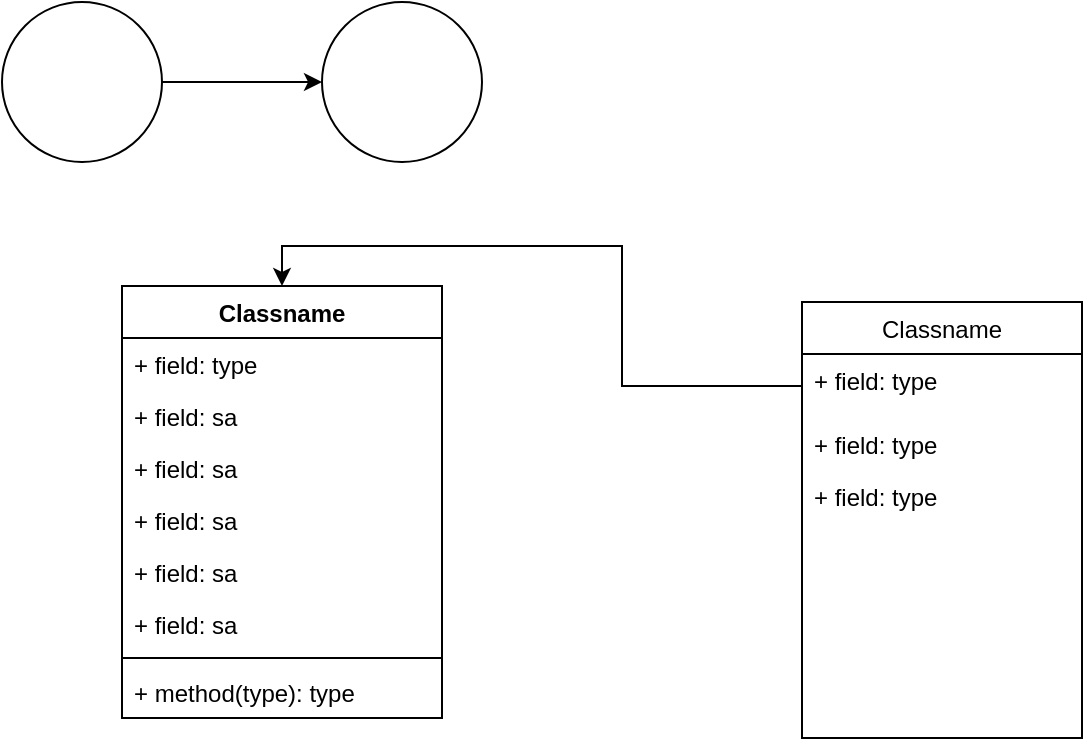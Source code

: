 <mxfile version="14.5.8" type="github"><diagram id="VpRLlzGfRksnlSnpdyNw" name="Page-1"><mxGraphModel dx="926" dy="216" grid="1" gridSize="10" guides="1" tooltips="1" connect="1" arrows="1" fold="1" page="1" pageScale="1" pageWidth="1169" pageHeight="827" math="0" shadow="0"><root><mxCell id="0"/><mxCell id="1" parent="0"/><mxCell id="K7uDoS3E1g_M03ro8jAB-2" value="Classname" style="swimlane;fontStyle=0;childLayout=stackLayout;horizontal=1;startSize=26;fillColor=none;horizontalStack=0;resizeParent=1;resizeParentMax=0;resizeLast=0;collapsible=1;marginBottom=0;" vertex="1" parent="1"><mxGeometry x="570" y="358" width="140" height="218" as="geometry"/></mxCell><mxCell id="K7uDoS3E1g_M03ro8jAB-5" value="+ field: type" style="text;strokeColor=none;fillColor=none;align=left;verticalAlign=top;spacingLeft=4;spacingRight=4;overflow=hidden;rotatable=0;points=[[0,0.5],[1,0.5]];portConstraint=eastwest;" vertex="1" parent="K7uDoS3E1g_M03ro8jAB-2"><mxGeometry y="26" width="140" height="32" as="geometry"/></mxCell><mxCell id="K7uDoS3E1g_M03ro8jAB-4" value="+ field: type" style="text;strokeColor=none;fillColor=none;align=left;verticalAlign=top;spacingLeft=4;spacingRight=4;overflow=hidden;rotatable=0;points=[[0,0.5],[1,0.5]];portConstraint=eastwest;" vertex="1" parent="K7uDoS3E1g_M03ro8jAB-2"><mxGeometry y="58" width="140" height="26" as="geometry"/></mxCell><mxCell id="K7uDoS3E1g_M03ro8jAB-3" value="+ field: type" style="text;strokeColor=none;fillColor=none;align=left;verticalAlign=top;spacingLeft=4;spacingRight=4;overflow=hidden;rotatable=0;points=[[0,0.5],[1,0.5]];portConstraint=eastwest;" vertex="1" parent="K7uDoS3E1g_M03ro8jAB-2"><mxGeometry y="84" width="140" height="134" as="geometry"/></mxCell><mxCell id="K7uDoS3E1g_M03ro8jAB-6" value="Classname" style="swimlane;fontStyle=1;align=center;verticalAlign=top;childLayout=stackLayout;horizontal=1;startSize=26;horizontalStack=0;resizeParent=1;resizeParentMax=0;resizeLast=0;collapsible=1;marginBottom=0;" vertex="1" parent="1"><mxGeometry x="230" y="350" width="160" height="216" as="geometry"><mxRectangle x="340" y="324" width="100" height="26" as="alternateBounds"/></mxGeometry></mxCell><mxCell id="K7uDoS3E1g_M03ro8jAB-7" value="+ field: type" style="text;strokeColor=none;fillColor=none;align=left;verticalAlign=top;spacingLeft=4;spacingRight=4;overflow=hidden;rotatable=0;points=[[0,0.5],[1,0.5]];portConstraint=eastwest;" vertex="1" parent="K7uDoS3E1g_M03ro8jAB-6"><mxGeometry y="26" width="160" height="26" as="geometry"/></mxCell><mxCell id="K7uDoS3E1g_M03ro8jAB-10" value="+ field: sa&#10;" style="text;strokeColor=none;fillColor=none;align=left;verticalAlign=top;spacingLeft=4;spacingRight=4;overflow=hidden;rotatable=0;points=[[0,0.5],[1,0.5]];portConstraint=eastwest;" vertex="1" parent="K7uDoS3E1g_M03ro8jAB-6"><mxGeometry y="52" width="160" height="26" as="geometry"/></mxCell><mxCell id="K7uDoS3E1g_M03ro8jAB-11" value="+ field: sa&#10;" style="text;strokeColor=none;fillColor=none;align=left;verticalAlign=top;spacingLeft=4;spacingRight=4;overflow=hidden;rotatable=0;points=[[0,0.5],[1,0.5]];portConstraint=eastwest;" vertex="1" parent="K7uDoS3E1g_M03ro8jAB-6"><mxGeometry y="78" width="160" height="26" as="geometry"/></mxCell><mxCell id="K7uDoS3E1g_M03ro8jAB-12" value="+ field: sa&#10;" style="text;strokeColor=none;fillColor=none;align=left;verticalAlign=top;spacingLeft=4;spacingRight=4;overflow=hidden;rotatable=0;points=[[0,0.5],[1,0.5]];portConstraint=eastwest;" vertex="1" parent="K7uDoS3E1g_M03ro8jAB-6"><mxGeometry y="104" width="160" height="26" as="geometry"/></mxCell><mxCell id="K7uDoS3E1g_M03ro8jAB-13" value="+ field: sa&#10;" style="text;strokeColor=none;fillColor=none;align=left;verticalAlign=top;spacingLeft=4;spacingRight=4;overflow=hidden;rotatable=0;points=[[0,0.5],[1,0.5]];portConstraint=eastwest;" vertex="1" parent="K7uDoS3E1g_M03ro8jAB-6"><mxGeometry y="130" width="160" height="26" as="geometry"/></mxCell><mxCell id="K7uDoS3E1g_M03ro8jAB-14" value="+ field: sa&#10;" style="text;strokeColor=none;fillColor=none;align=left;verticalAlign=top;spacingLeft=4;spacingRight=4;overflow=hidden;rotatable=0;points=[[0,0.5],[1,0.5]];portConstraint=eastwest;" vertex="1" parent="K7uDoS3E1g_M03ro8jAB-6"><mxGeometry y="156" width="160" height="26" as="geometry"/></mxCell><mxCell id="K7uDoS3E1g_M03ro8jAB-8" value="" style="line;strokeWidth=1;fillColor=none;align=left;verticalAlign=middle;spacingTop=-1;spacingLeft=3;spacingRight=3;rotatable=0;labelPosition=right;points=[];portConstraint=eastwest;" vertex="1" parent="K7uDoS3E1g_M03ro8jAB-6"><mxGeometry y="182" width="160" height="8" as="geometry"/></mxCell><mxCell id="K7uDoS3E1g_M03ro8jAB-9" value="+ method(type): type" style="text;strokeColor=none;fillColor=none;align=left;verticalAlign=top;spacingLeft=4;spacingRight=4;overflow=hidden;rotatable=0;points=[[0,0.5],[1,0.5]];portConstraint=eastwest;" vertex="1" parent="K7uDoS3E1g_M03ro8jAB-6"><mxGeometry y="190" width="160" height="26" as="geometry"/></mxCell><mxCell id="K7uDoS3E1g_M03ro8jAB-15" style="edgeStyle=orthogonalEdgeStyle;rounded=0;orthogonalLoop=1;jettySize=auto;html=1;exitX=0;exitY=0.5;exitDx=0;exitDy=0;entryX=0.5;entryY=0;entryDx=0;entryDy=0;" edge="1" parent="1" source="K7uDoS3E1g_M03ro8jAB-5" target="K7uDoS3E1g_M03ro8jAB-6"><mxGeometry relative="1" as="geometry"/></mxCell><mxCell id="K7uDoS3E1g_M03ro8jAB-20" value="" style="edgeStyle=orthogonalEdgeStyle;rounded=0;orthogonalLoop=1;jettySize=auto;html=1;" edge="1" parent="1" source="K7uDoS3E1g_M03ro8jAB-18" target="K7uDoS3E1g_M03ro8jAB-19"><mxGeometry relative="1" as="geometry"/></mxCell><mxCell id="K7uDoS3E1g_M03ro8jAB-18" value="" style="ellipse;whiteSpace=wrap;html=1;aspect=fixed;" vertex="1" parent="1"><mxGeometry x="170" y="208" width="80" height="80" as="geometry"/></mxCell><mxCell id="K7uDoS3E1g_M03ro8jAB-19" value="" style="ellipse;whiteSpace=wrap;html=1;aspect=fixed;" vertex="1" parent="1"><mxGeometry x="330" y="208" width="80" height="80" as="geometry"/></mxCell></root></mxGraphModel></diagram></mxfile>